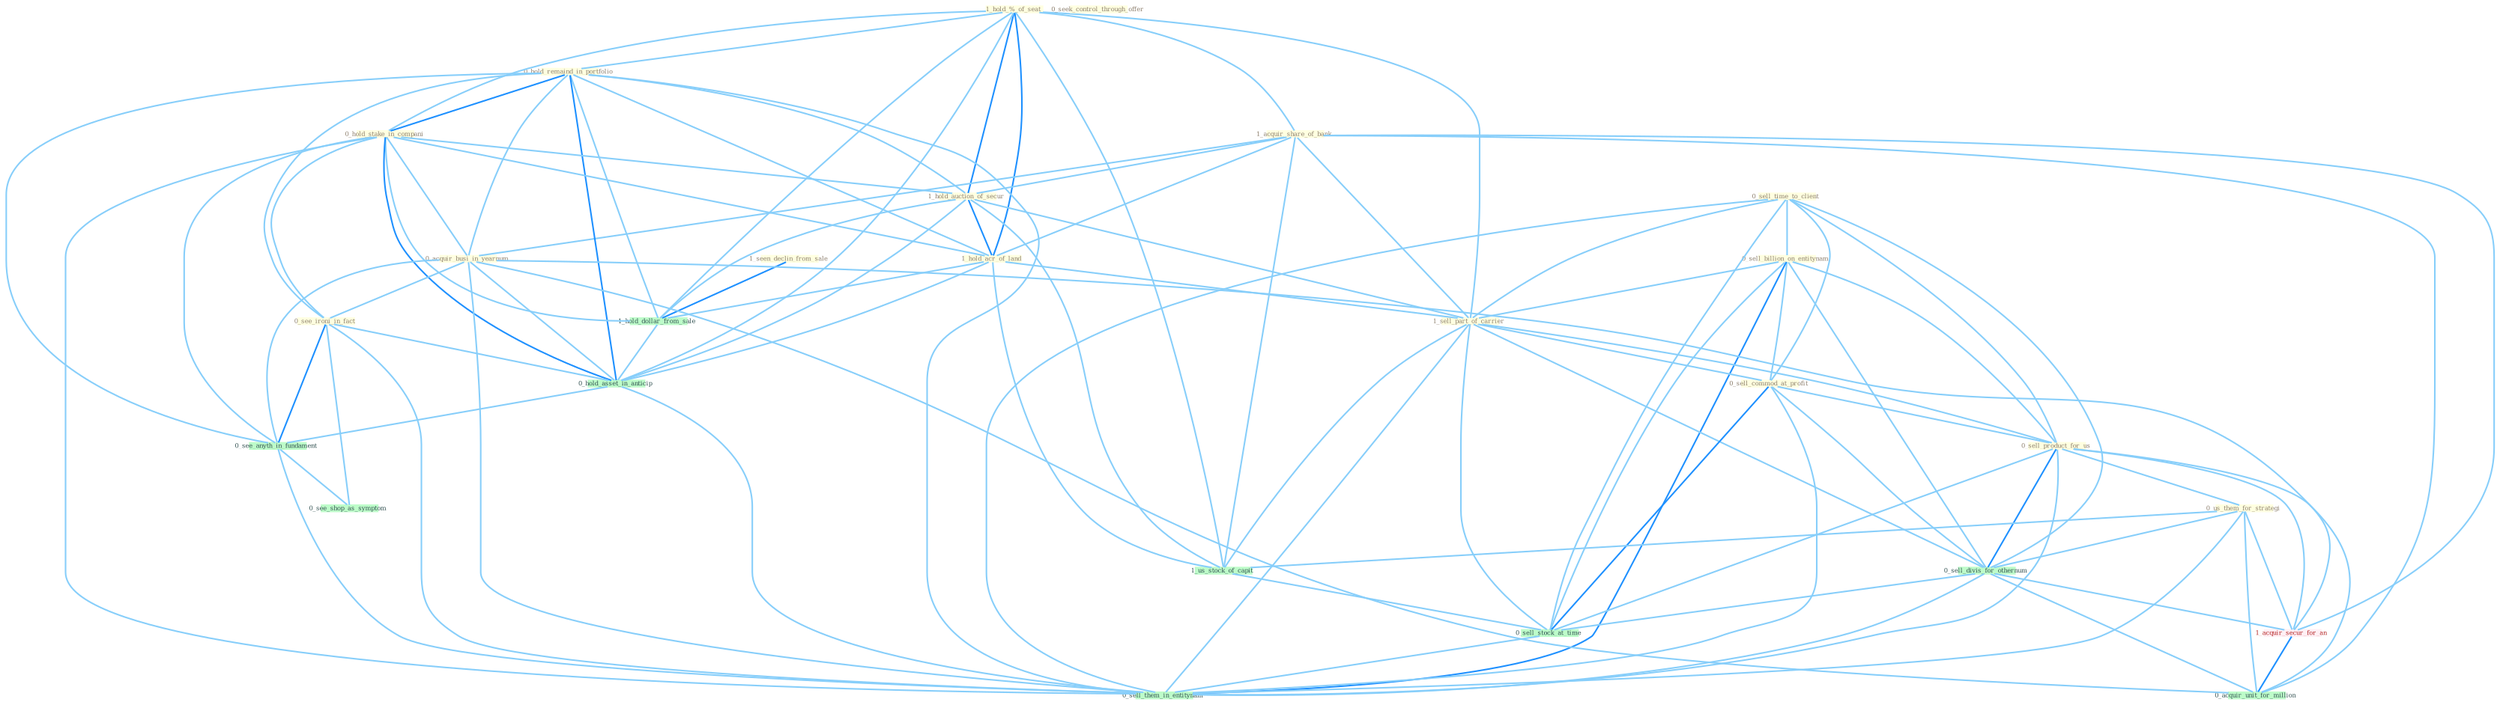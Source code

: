 Graph G{ 
    node
    [shape=polygon,style=filled,width=.5,height=.06,color="#BDFCC9",fixedsize=true,fontsize=4,
    fontcolor="#2f4f4f"];
    {node
    [color="#ffffe0", fontcolor="#8b7d6b"] "1_seen_declin_from_sale " "1_hold_%_of_seat " "1_acquir_share_of_bank " "0_hold_remaind_in_portfolio " "0_sell_time_to_client " "0_hold_stake_in_compani " "1_hold_auction_of_secur " "0_sell_billion_on_entitynam " "1_hold_acr_of_land " "1_sell_part_of_carrier " "0_seek_control_through_offer " "0_acquir_busi_in_yearnum " "0_sell_commod_at_profit " "0_sell_product_for_us " "0_see_ironi_in_fact " "0_us_them_for_strategi "}
{node [color="#fff0f5", fontcolor="#b22222"] "1_acquir_secur_for_an "}
edge [color="#B0E2FF"];

	"1_seen_declin_from_sale " -- "1_hold_dollar_from_sale " [w="2", color="#1e90ff" , len=0.8];
	"1_hold_%_of_seat " -- "1_acquir_share_of_bank " [w="1", color="#87cefa" ];
	"1_hold_%_of_seat " -- "0_hold_remaind_in_portfolio " [w="1", color="#87cefa" ];
	"1_hold_%_of_seat " -- "0_hold_stake_in_compani " [w="1", color="#87cefa" ];
	"1_hold_%_of_seat " -- "1_hold_auction_of_secur " [w="2", color="#1e90ff" , len=0.8];
	"1_hold_%_of_seat " -- "1_hold_acr_of_land " [w="2", color="#1e90ff" , len=0.8];
	"1_hold_%_of_seat " -- "1_sell_part_of_carrier " [w="1", color="#87cefa" ];
	"1_hold_%_of_seat " -- "1_us_stock_of_capit " [w="1", color="#87cefa" ];
	"1_hold_%_of_seat " -- "1_hold_dollar_from_sale " [w="1", color="#87cefa" ];
	"1_hold_%_of_seat " -- "0_hold_asset_in_anticip " [w="1", color="#87cefa" ];
	"1_acquir_share_of_bank " -- "1_hold_auction_of_secur " [w="1", color="#87cefa" ];
	"1_acquir_share_of_bank " -- "1_hold_acr_of_land " [w="1", color="#87cefa" ];
	"1_acquir_share_of_bank " -- "1_sell_part_of_carrier " [w="1", color="#87cefa" ];
	"1_acquir_share_of_bank " -- "0_acquir_busi_in_yearnum " [w="1", color="#87cefa" ];
	"1_acquir_share_of_bank " -- "1_acquir_secur_for_an " [w="1", color="#87cefa" ];
	"1_acquir_share_of_bank " -- "1_us_stock_of_capit " [w="1", color="#87cefa" ];
	"1_acquir_share_of_bank " -- "0_acquir_unit_for_million " [w="1", color="#87cefa" ];
	"0_hold_remaind_in_portfolio " -- "0_hold_stake_in_compani " [w="2", color="#1e90ff" , len=0.8];
	"0_hold_remaind_in_portfolio " -- "1_hold_auction_of_secur " [w="1", color="#87cefa" ];
	"0_hold_remaind_in_portfolio " -- "1_hold_acr_of_land " [w="1", color="#87cefa" ];
	"0_hold_remaind_in_portfolio " -- "0_acquir_busi_in_yearnum " [w="1", color="#87cefa" ];
	"0_hold_remaind_in_portfolio " -- "0_see_ironi_in_fact " [w="1", color="#87cefa" ];
	"0_hold_remaind_in_portfolio " -- "1_hold_dollar_from_sale " [w="1", color="#87cefa" ];
	"0_hold_remaind_in_portfolio " -- "0_hold_asset_in_anticip " [w="2", color="#1e90ff" , len=0.8];
	"0_hold_remaind_in_portfolio " -- "0_see_anyth_in_fundament " [w="1", color="#87cefa" ];
	"0_hold_remaind_in_portfolio " -- "0_sell_them_in_entitynam " [w="1", color="#87cefa" ];
	"0_sell_time_to_client " -- "0_sell_billion_on_entitynam " [w="1", color="#87cefa" ];
	"0_sell_time_to_client " -- "1_sell_part_of_carrier " [w="1", color="#87cefa" ];
	"0_sell_time_to_client " -- "0_sell_commod_at_profit " [w="1", color="#87cefa" ];
	"0_sell_time_to_client " -- "0_sell_product_for_us " [w="1", color="#87cefa" ];
	"0_sell_time_to_client " -- "0_sell_divis_for_othernum " [w="1", color="#87cefa" ];
	"0_sell_time_to_client " -- "0_sell_stock_at_time " [w="1", color="#87cefa" ];
	"0_sell_time_to_client " -- "0_sell_them_in_entitynam " [w="1", color="#87cefa" ];
	"0_hold_stake_in_compani " -- "1_hold_auction_of_secur " [w="1", color="#87cefa" ];
	"0_hold_stake_in_compani " -- "1_hold_acr_of_land " [w="1", color="#87cefa" ];
	"0_hold_stake_in_compani " -- "0_acquir_busi_in_yearnum " [w="1", color="#87cefa" ];
	"0_hold_stake_in_compani " -- "0_see_ironi_in_fact " [w="1", color="#87cefa" ];
	"0_hold_stake_in_compani " -- "1_hold_dollar_from_sale " [w="1", color="#87cefa" ];
	"0_hold_stake_in_compani " -- "0_hold_asset_in_anticip " [w="2", color="#1e90ff" , len=0.8];
	"0_hold_stake_in_compani " -- "0_see_anyth_in_fundament " [w="1", color="#87cefa" ];
	"0_hold_stake_in_compani " -- "0_sell_them_in_entitynam " [w="1", color="#87cefa" ];
	"1_hold_auction_of_secur " -- "1_hold_acr_of_land " [w="2", color="#1e90ff" , len=0.8];
	"1_hold_auction_of_secur " -- "1_sell_part_of_carrier " [w="1", color="#87cefa" ];
	"1_hold_auction_of_secur " -- "1_us_stock_of_capit " [w="1", color="#87cefa" ];
	"1_hold_auction_of_secur " -- "1_hold_dollar_from_sale " [w="1", color="#87cefa" ];
	"1_hold_auction_of_secur " -- "0_hold_asset_in_anticip " [w="1", color="#87cefa" ];
	"0_sell_billion_on_entitynam " -- "1_sell_part_of_carrier " [w="1", color="#87cefa" ];
	"0_sell_billion_on_entitynam " -- "0_sell_commod_at_profit " [w="1", color="#87cefa" ];
	"0_sell_billion_on_entitynam " -- "0_sell_product_for_us " [w="1", color="#87cefa" ];
	"0_sell_billion_on_entitynam " -- "0_sell_divis_for_othernum " [w="1", color="#87cefa" ];
	"0_sell_billion_on_entitynam " -- "0_sell_stock_at_time " [w="1", color="#87cefa" ];
	"0_sell_billion_on_entitynam " -- "0_sell_them_in_entitynam " [w="2", color="#1e90ff" , len=0.8];
	"1_hold_acr_of_land " -- "1_sell_part_of_carrier " [w="1", color="#87cefa" ];
	"1_hold_acr_of_land " -- "1_us_stock_of_capit " [w="1", color="#87cefa" ];
	"1_hold_acr_of_land " -- "1_hold_dollar_from_sale " [w="1", color="#87cefa" ];
	"1_hold_acr_of_land " -- "0_hold_asset_in_anticip " [w="1", color="#87cefa" ];
	"1_sell_part_of_carrier " -- "0_sell_commod_at_profit " [w="1", color="#87cefa" ];
	"1_sell_part_of_carrier " -- "0_sell_product_for_us " [w="1", color="#87cefa" ];
	"1_sell_part_of_carrier " -- "0_sell_divis_for_othernum " [w="1", color="#87cefa" ];
	"1_sell_part_of_carrier " -- "1_us_stock_of_capit " [w="1", color="#87cefa" ];
	"1_sell_part_of_carrier " -- "0_sell_stock_at_time " [w="1", color="#87cefa" ];
	"1_sell_part_of_carrier " -- "0_sell_them_in_entitynam " [w="1", color="#87cefa" ];
	"0_acquir_busi_in_yearnum " -- "0_see_ironi_in_fact " [w="1", color="#87cefa" ];
	"0_acquir_busi_in_yearnum " -- "1_acquir_secur_for_an " [w="1", color="#87cefa" ];
	"0_acquir_busi_in_yearnum " -- "0_hold_asset_in_anticip " [w="1", color="#87cefa" ];
	"0_acquir_busi_in_yearnum " -- "0_see_anyth_in_fundament " [w="1", color="#87cefa" ];
	"0_acquir_busi_in_yearnum " -- "0_acquir_unit_for_million " [w="1", color="#87cefa" ];
	"0_acquir_busi_in_yearnum " -- "0_sell_them_in_entitynam " [w="1", color="#87cefa" ];
	"0_sell_commod_at_profit " -- "0_sell_product_for_us " [w="1", color="#87cefa" ];
	"0_sell_commod_at_profit " -- "0_sell_divis_for_othernum " [w="1", color="#87cefa" ];
	"0_sell_commod_at_profit " -- "0_sell_stock_at_time " [w="2", color="#1e90ff" , len=0.8];
	"0_sell_commod_at_profit " -- "0_sell_them_in_entitynam " [w="1", color="#87cefa" ];
	"0_sell_product_for_us " -- "0_us_them_for_strategi " [w="1", color="#87cefa" ];
	"0_sell_product_for_us " -- "0_sell_divis_for_othernum " [w="2", color="#1e90ff" , len=0.8];
	"0_sell_product_for_us " -- "1_acquir_secur_for_an " [w="1", color="#87cefa" ];
	"0_sell_product_for_us " -- "0_sell_stock_at_time " [w="1", color="#87cefa" ];
	"0_sell_product_for_us " -- "0_acquir_unit_for_million " [w="1", color="#87cefa" ];
	"0_sell_product_for_us " -- "0_sell_them_in_entitynam " [w="1", color="#87cefa" ];
	"0_see_ironi_in_fact " -- "0_hold_asset_in_anticip " [w="1", color="#87cefa" ];
	"0_see_ironi_in_fact " -- "0_see_anyth_in_fundament " [w="2", color="#1e90ff" , len=0.8];
	"0_see_ironi_in_fact " -- "0_see_shop_as_symptom " [w="1", color="#87cefa" ];
	"0_see_ironi_in_fact " -- "0_sell_them_in_entitynam " [w="1", color="#87cefa" ];
	"0_us_them_for_strategi " -- "0_sell_divis_for_othernum " [w="1", color="#87cefa" ];
	"0_us_them_for_strategi " -- "1_acquir_secur_for_an " [w="1", color="#87cefa" ];
	"0_us_them_for_strategi " -- "1_us_stock_of_capit " [w="1", color="#87cefa" ];
	"0_us_them_for_strategi " -- "0_acquir_unit_for_million " [w="1", color="#87cefa" ];
	"0_us_them_for_strategi " -- "0_sell_them_in_entitynam " [w="1", color="#87cefa" ];
	"0_sell_divis_for_othernum " -- "1_acquir_secur_for_an " [w="1", color="#87cefa" ];
	"0_sell_divis_for_othernum " -- "0_sell_stock_at_time " [w="1", color="#87cefa" ];
	"0_sell_divis_for_othernum " -- "0_acquir_unit_for_million " [w="1", color="#87cefa" ];
	"0_sell_divis_for_othernum " -- "0_sell_them_in_entitynam " [w="1", color="#87cefa" ];
	"1_acquir_secur_for_an " -- "0_acquir_unit_for_million " [w="2", color="#1e90ff" , len=0.8];
	"1_us_stock_of_capit " -- "0_sell_stock_at_time " [w="1", color="#87cefa" ];
	"1_hold_dollar_from_sale " -- "0_hold_asset_in_anticip " [w="1", color="#87cefa" ];
	"0_hold_asset_in_anticip " -- "0_see_anyth_in_fundament " [w="1", color="#87cefa" ];
	"0_hold_asset_in_anticip " -- "0_sell_them_in_entitynam " [w="1", color="#87cefa" ];
	"0_sell_stock_at_time " -- "0_sell_them_in_entitynam " [w="1", color="#87cefa" ];
	"0_see_anyth_in_fundament " -- "0_see_shop_as_symptom " [w="1", color="#87cefa" ];
	"0_see_anyth_in_fundament " -- "0_sell_them_in_entitynam " [w="1", color="#87cefa" ];
}